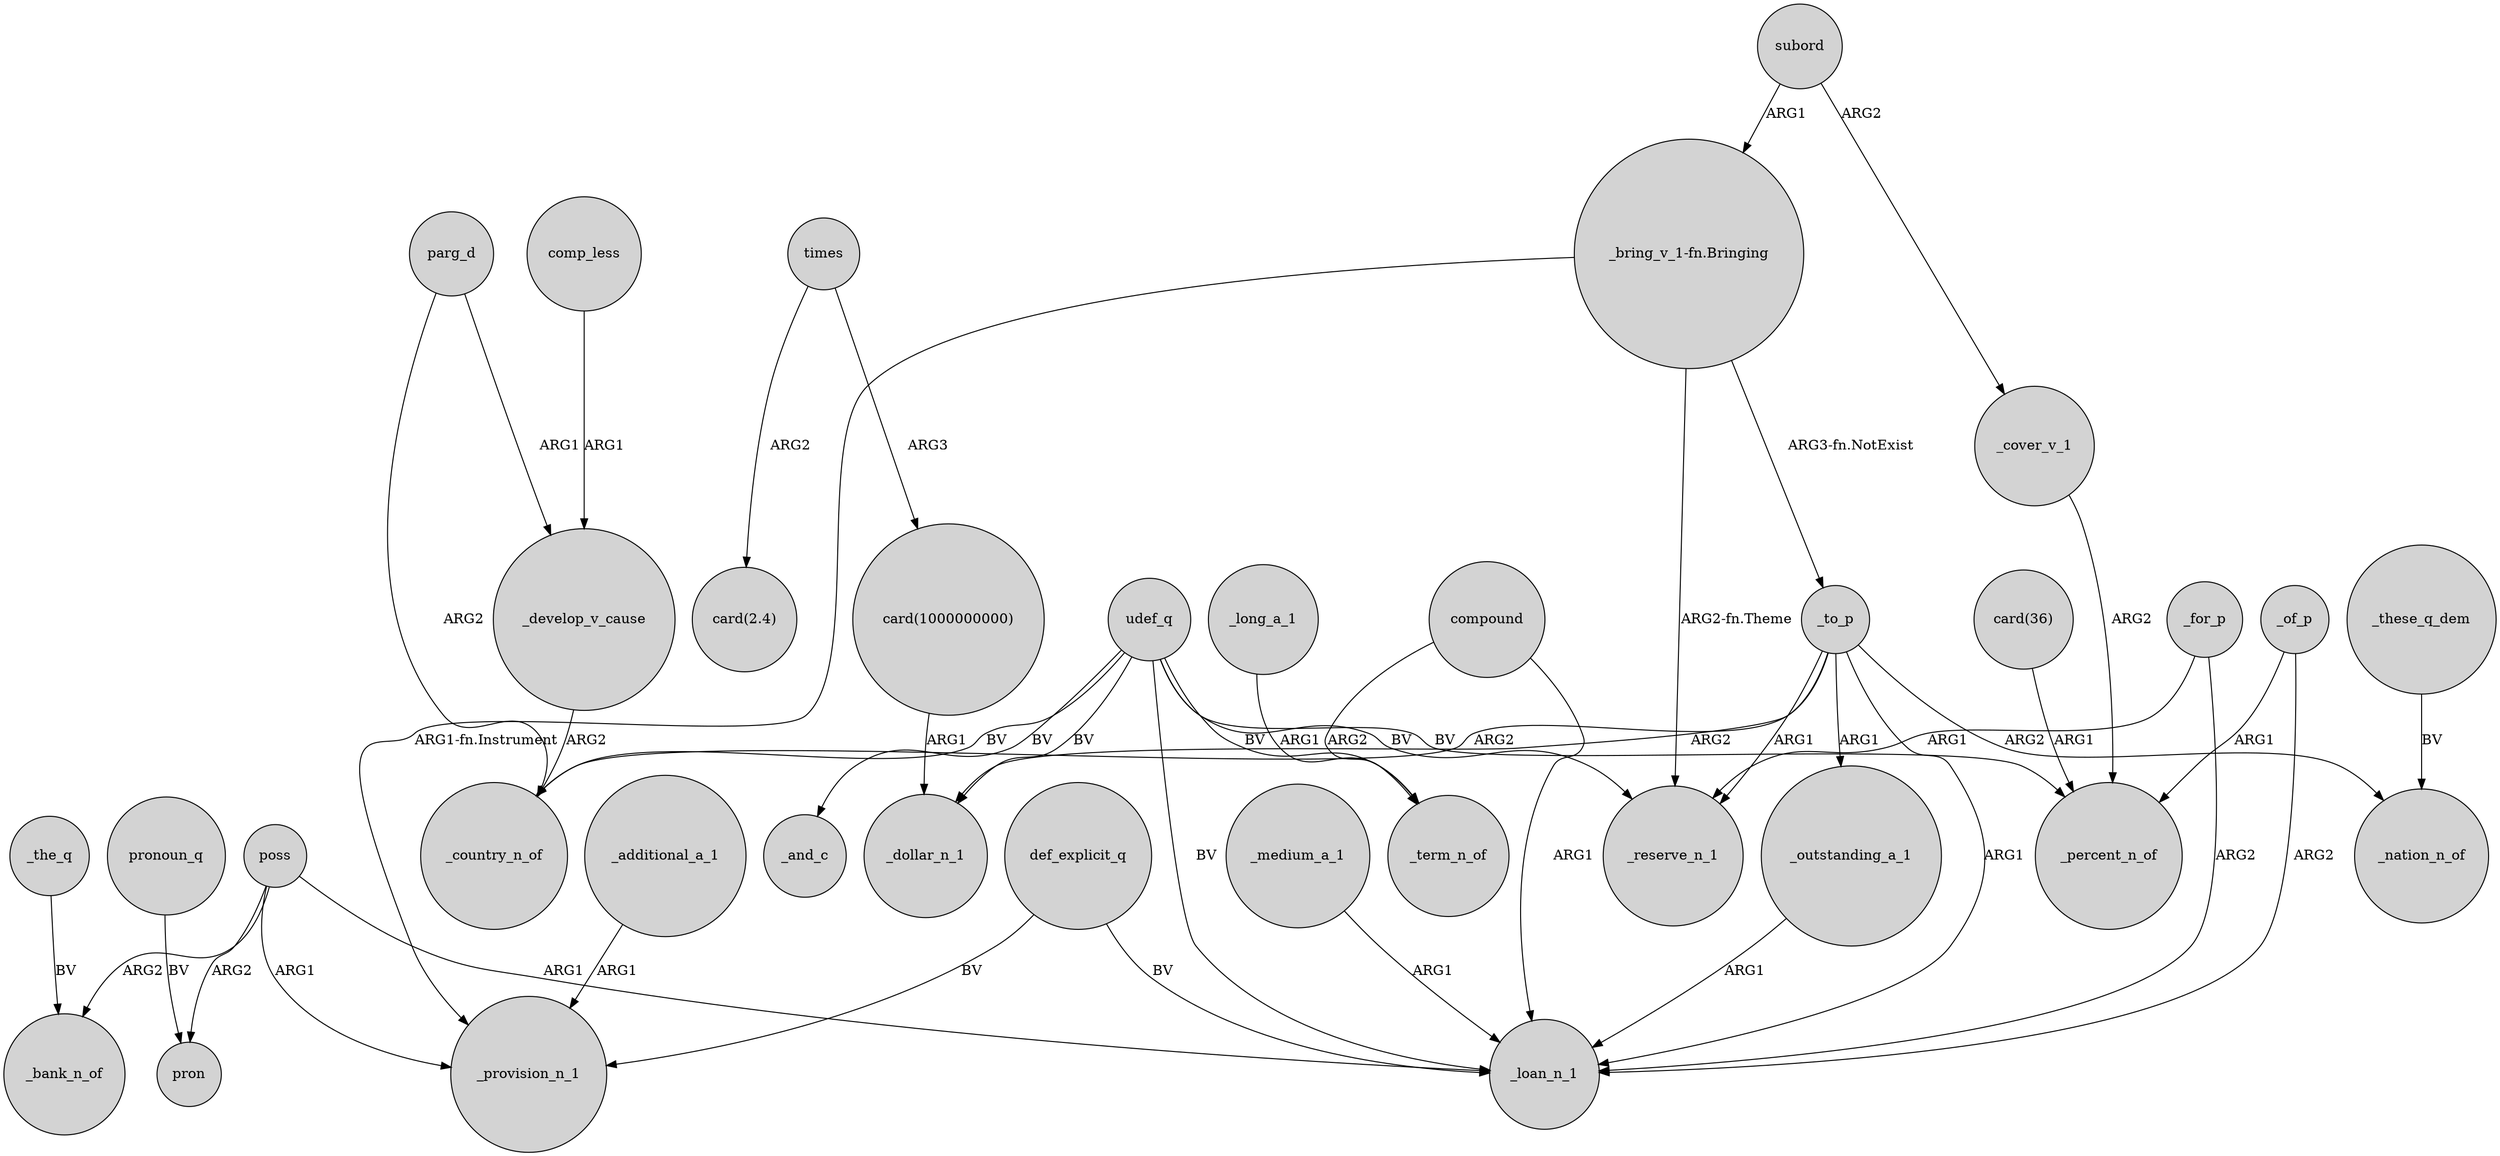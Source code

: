 digraph {
	node [shape=circle style=filled]
	def_explicit_q -> _provision_n_1 [label=BV]
	_develop_v_cause -> _country_n_of [label=ARG2]
	subord -> _cover_v_1 [label=ARG2]
	poss -> _bank_n_of [label=ARG2]
	comp_less -> _develop_v_cause [label=ARG1]
	_to_p -> _dollar_n_1 [label=ARG2]
	poss -> pron [label=ARG2]
	compound -> _term_n_of [label=ARG2]
	parg_d -> _country_n_of [label=ARG2]
	def_explicit_q -> _loan_n_1 [label=BV]
	_cover_v_1 -> _percent_n_of [label=ARG2]
	parg_d -> _develop_v_cause [label=ARG1]
	udef_q -> _reserve_n_1 [label=BV]
	_to_p -> _reserve_n_1 [label=ARG1]
	"_bring_v_1-fn.Bringing" -> _reserve_n_1 [label="ARG2-fn.Theme"]
	times -> "card(1000000000)" [label=ARG3]
	_of_p -> _percent_n_of [label=ARG1]
	_additional_a_1 -> _provision_n_1 [label=ARG1]
	udef_q -> _country_n_of [label=BV]
	pronoun_q -> pron [label=BV]
	_to_p -> _outstanding_a_1 [label=ARG1]
	_these_q_dem -> _nation_n_of [label=BV]
	_the_q -> _bank_n_of [label=BV]
	_of_p -> _loan_n_1 [label=ARG2]
	_medium_a_1 -> _loan_n_1 [label=ARG1]
	udef_q -> _term_n_of [label=BV]
	_for_p -> _reserve_n_1 [label=ARG1]
	compound -> _loan_n_1 [label=ARG1]
	_to_p -> _country_n_of [label=ARG2]
	_for_p -> _loan_n_1 [label=ARG2]
	subord -> "_bring_v_1-fn.Bringing" [label=ARG1]
	"_bring_v_1-fn.Bringing" -> _to_p [label="ARG3-fn.NotExist"]
	_outstanding_a_1 -> _loan_n_1 [label=ARG1]
	"_bring_v_1-fn.Bringing" -> _provision_n_1 [label="ARG1-fn.Instrument"]
	udef_q -> _dollar_n_1 [label=BV]
	udef_q -> _percent_n_of [label=BV]
	"card(36)" -> _percent_n_of [label=ARG1]
	"card(1000000000)" -> _dollar_n_1 [label=ARG1]
	poss -> _provision_n_1 [label=ARG1]
	udef_q -> _and_c [label=BV]
	poss -> _loan_n_1 [label=ARG1]
	_to_p -> _loan_n_1 [label=ARG1]
	_to_p -> _nation_n_of [label=ARG2]
	_long_a_1 -> _term_n_of [label=ARG1]
	udef_q -> _loan_n_1 [label=BV]
	times -> "card(2.4)" [label=ARG2]
}
